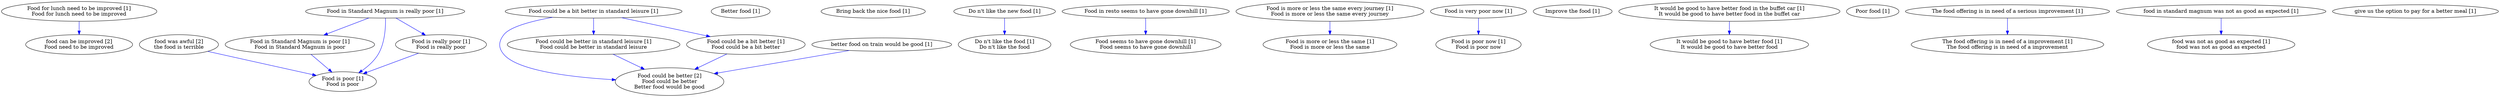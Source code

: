 digraph collapsedGraph {
"food can be improved [2]\nFood need to be improved""food was awful [2]\nthe food is terrible""Food could be better [2]\nFood could be better\nBetter food would be good""Better food [1]""Bring back the nice food [1]""Do n't like the new food [1]""Do n't like the food [1]\nDo n't like the food""Food could be a bit better in standard leisure [1]""Food could be better in standard leisure [1]\nFood could be better in standard leisure""Food could be a bit better [1]\nFood could be a bit better""Food for lunch need to be improved [1]\nFood for lunch need to be improved""Food in Standard Magnum is really poor [1]""Food in Standard Magnum is poor [1]\nFood in Standard Magnum is poor""Food is poor [1]\nFood is poor""Food is really poor [1]\nFood is really poor""Food in resto seems to have gone downhill [1]""Food seems to have gone downhill [1]\nFood seems to have gone downhill""Food is more or less the same every journey [1]\nFood is more or less the same every journey""Food is more or less the same [1]\nFood is more or less the same""Food is very poor now [1]""Food is poor now [1]\nFood is poor now""Improve the food [1]""It would be good to have better food in the buffet car [1]\nIt would be good to have better food in the buffet car""It would be good to have better food [1]\nIt would be good to have better food""Poor food [1]""The food offering is in need of a serious improvement [1]""The food offering is in need of a improvement [1]\nThe food offering is in need of a improvement""better food on train would be good [1]""food in standard magnum was not as good as expected [1]""food was not as good as expected [1]\nfood was not as good as expected""give us the option to pay for a better meal [1]""Food could be better in standard leisure [1]\nFood could be better in standard leisure" -> "Food could be better [2]\nFood could be better\nBetter food would be good" [color=blue]
"food was awful [2]\nthe food is terrible" -> "Food is poor [1]\nFood is poor" [color=blue]
"Food could be a bit better in standard leisure [1]" -> "Food could be better [2]\nFood could be better\nBetter food would be good" [color=blue]
"Food could be a bit better [1]\nFood could be a bit better" -> "Food could be better [2]\nFood could be better\nBetter food would be good" [color=blue]
"Food for lunch need to be improved [1]\nFood for lunch need to be improved" -> "food can be improved [2]\nFood need to be improved" [color=blue]
"better food on train would be good [1]" -> "Food could be better [2]\nFood could be better\nBetter food would be good" [color=blue]
"Do n't like the new food [1]" -> "Do n't like the food [1]\nDo n't like the food" [color=blue]
"Food could be a bit better in standard leisure [1]" -> "Food could be better in standard leisure [1]\nFood could be better in standard leisure" [color=blue]
"Food could be a bit better in standard leisure [1]" -> "Food could be a bit better [1]\nFood could be a bit better" [color=blue]
"Food in Standard Magnum is really poor [1]" -> "Food in Standard Magnum is poor [1]\nFood in Standard Magnum is poor" [color=blue]
"Food in Standard Magnum is poor [1]\nFood in Standard Magnum is poor" -> "Food is poor [1]\nFood is poor" [color=blue]
"Food in Standard Magnum is really poor [1]" -> "Food is really poor [1]\nFood is really poor" [color=blue]
"Food is really poor [1]\nFood is really poor" -> "Food is poor [1]\nFood is poor" [color=blue]
"Food in Standard Magnum is really poor [1]" -> "Food is poor [1]\nFood is poor" [color=blue]
"Food in resto seems to have gone downhill [1]" -> "Food seems to have gone downhill [1]\nFood seems to have gone downhill" [color=blue]
"Food is more or less the same every journey [1]\nFood is more or less the same every journey" -> "Food is more or less the same [1]\nFood is more or less the same" [color=blue]
"Food is very poor now [1]" -> "Food is poor now [1]\nFood is poor now" [color=blue]
"It would be good to have better food in the buffet car [1]\nIt would be good to have better food in the buffet car" -> "It would be good to have better food [1]\nIt would be good to have better food" [color=blue]
"The food offering is in need of a serious improvement [1]" -> "The food offering is in need of a improvement [1]\nThe food offering is in need of a improvement" [color=blue]
"food in standard magnum was not as good as expected [1]" -> "food was not as good as expected [1]\nfood was not as good as expected" [color=blue]
}